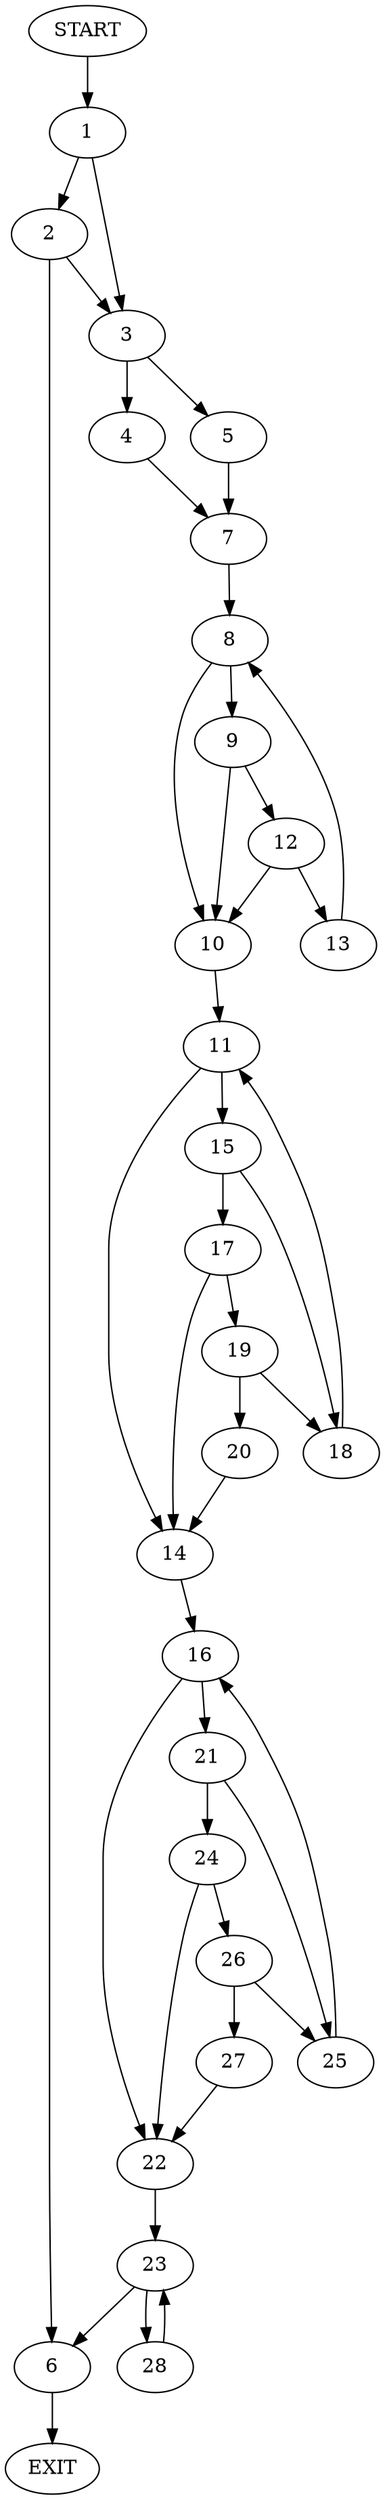 digraph {
0 [label="START"]
29 [label="EXIT"]
0 -> 1
1 -> 2
1 -> 3
3 -> 4
3 -> 5
2 -> 6
2 -> 3
6 -> 29
4 -> 7
5 -> 7
7 -> 8
8 -> 9
8 -> 10
10 -> 11
9 -> 12
9 -> 10
12 -> 13
12 -> 10
13 -> 8
11 -> 14
11 -> 15
14 -> 16
15 -> 17
15 -> 18
17 -> 19
17 -> 14
18 -> 11
19 -> 20
19 -> 18
20 -> 14
16 -> 21
16 -> 22
22 -> 23
21 -> 24
21 -> 25
24 -> 22
24 -> 26
25 -> 16
26 -> 25
26 -> 27
27 -> 22
23 -> 6
23 -> 28
28 -> 23
}
